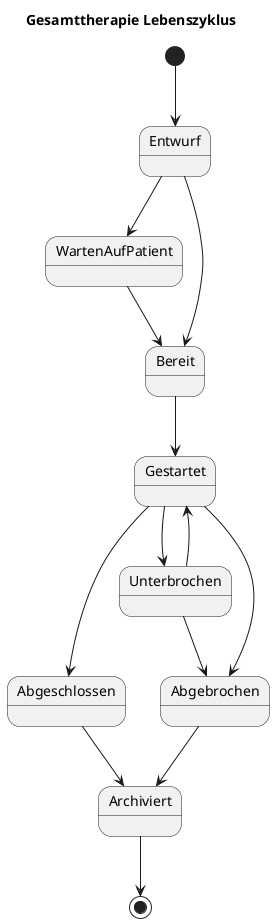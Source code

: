 @startuml Therapie Lifecicle
title Gesamttherapie Lebenszyklus

State Entwurf
State WartenAufPatient
State Bereit
State Gestartet
State Abgeschlossen
State Archiviert
State Unterbrochen
State Abgebrochen

 [*] --> Entwurf

 Entwurf --> WartenAufPatient
 Entwurf --> Bereit
 WartenAufPatient --> Bereit
 Bereit --> Gestartet
 Gestartet --> Unterbrochen
 Gestartet --> Abgebrochen
 Unterbrochen --> Gestartet
 Unterbrochen --> Abgebrochen
 Gestartet --> Abgeschlossen
 Abgebrochen --> Archiviert
 Abgeschlossen --> Archiviert
Archiviert --> [*]

 @enduml